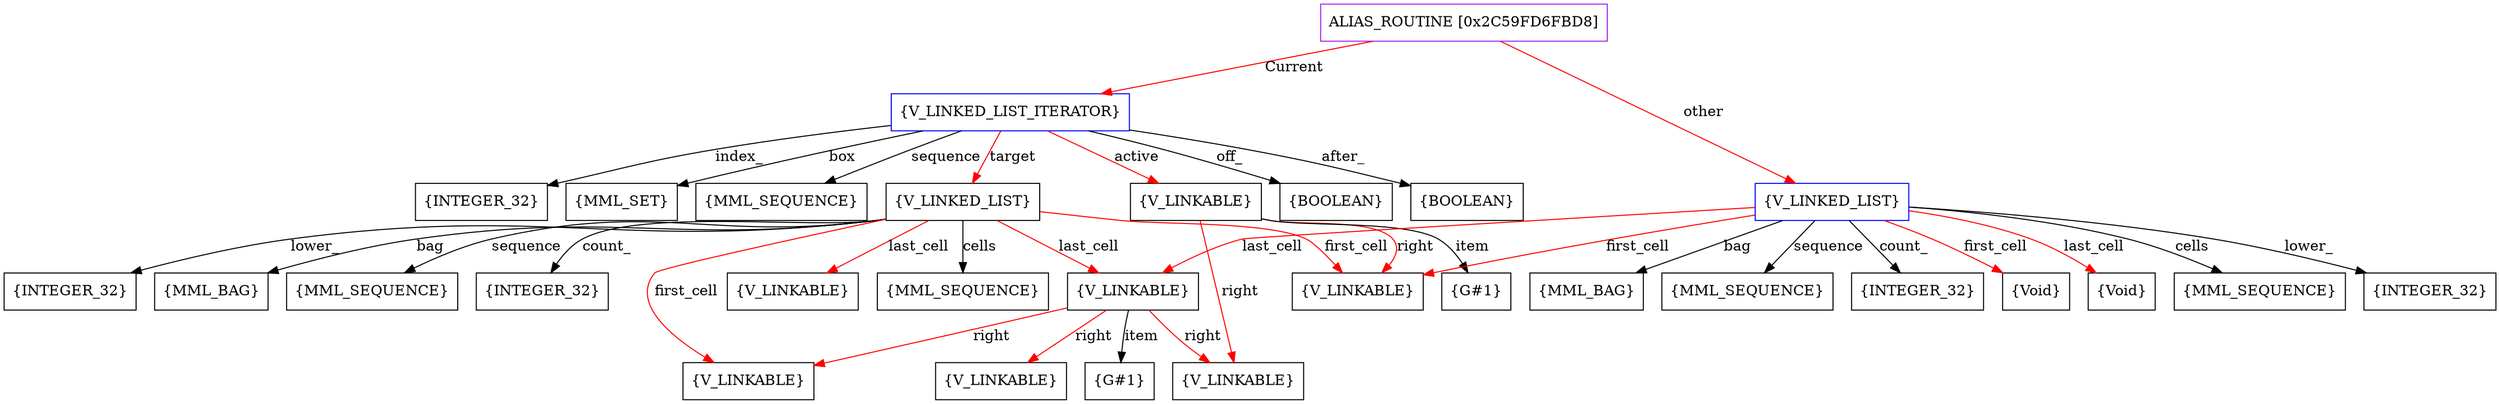 digraph g {
	node [shape=box]
	b1[color=purple label=<ALIAS_ROUTINE [0x2C59FD6FBD8]>]
	b2[color=blue label=<{V_LINKED_LIST_ITERATOR}>]
	b3[label=<{BOOLEAN}>]
	b4[label=<{INTEGER_32}>]
	b5[label=<{MML_SET}>]
	b6[label=<{MML_SEQUENCE}>]
	b7[label=<{V_LINKED_LIST}>]
	b8[label=<{INTEGER_32}>]
	b9[label=<{MML_BAG}>]
	b10[label=<{MML_SEQUENCE}>]
	b11[label=<{INTEGER_32}>]
	b12[label=<{V_LINKABLE}>]
	b13[label=<{V_LINKABLE}>]
	b14[label=<{V_LINKABLE}>]
	b15[label=<{V_LINKABLE}>]
	b16[label=<{G#1}>]
	b17[label=<{V_LINKABLE}>]
	b18[label=<{V_LINKABLE}>]
	b19[label=<{MML_SEQUENCE}>]
	b20[label=<{V_LINKABLE}>]
	b21[label=<{G#1}>]
	b22[label=<{BOOLEAN}>]
	b23[color=blue label=<{V_LINKED_LIST}>]
	b24[label=<{INTEGER_32}>]
	b25[label=<{MML_BAG}>]
	b26[label=<{MML_SEQUENCE}>]
	b27[label=<{INTEGER_32}>]
	b28[label=<{Void}>]
	b29[label=<{Void}>]
	b30[label=<{MML_SEQUENCE}>]
	b1->b2[color=red label=<Current>]
	b2->b3[label=<off_>]
	b2->b4[label=<index_>]
	b2->b5[label=<box>]
	b2->b6[label=<sequence>]
	b2->b7[color=red label=<target>]
	b7->b8[label=<lower_>]
	b7->b9[label=<bag>]
	b7->b10[label=<sequence>]
	b7->b11[label=<count_>]
	b7->b12[color=red label=<first_cell>]
	b7->b13[color=red label=<first_cell>]
	b7->b14[color=red label=<last_cell>]
	b7->b15[color=red label=<last_cell>]
	b15->b16[label=<item>]
	b15->b17[color=red label=<right>]
	b15->b18[color=red label=<right>]
	b15->b12[color=red label=<right>]
	b7->b19[label=<cells>]
	b2->b20[color=red label=<active>]
	b20->b21[label=<item>]
	b20->b18[color=red label=<right>]
	b20->b13[color=red label=<right>]
	b2->b22[label=<after_>]
	b1->b23[color=red label=<other>]
	b23->b24[label=<lower_>]
	b23->b25[label=<bag>]
	b23->b26[label=<sequence>]
	b23->b27[label=<count_>]
	b23->b13[color=red label=<first_cell>]
	b23->b28[color=red label=<first_cell>]
	b23->b15[color=red label=<last_cell>]
	b23->b29[color=red label=<last_cell>]
	b23->b30[label=<cells>]
}
